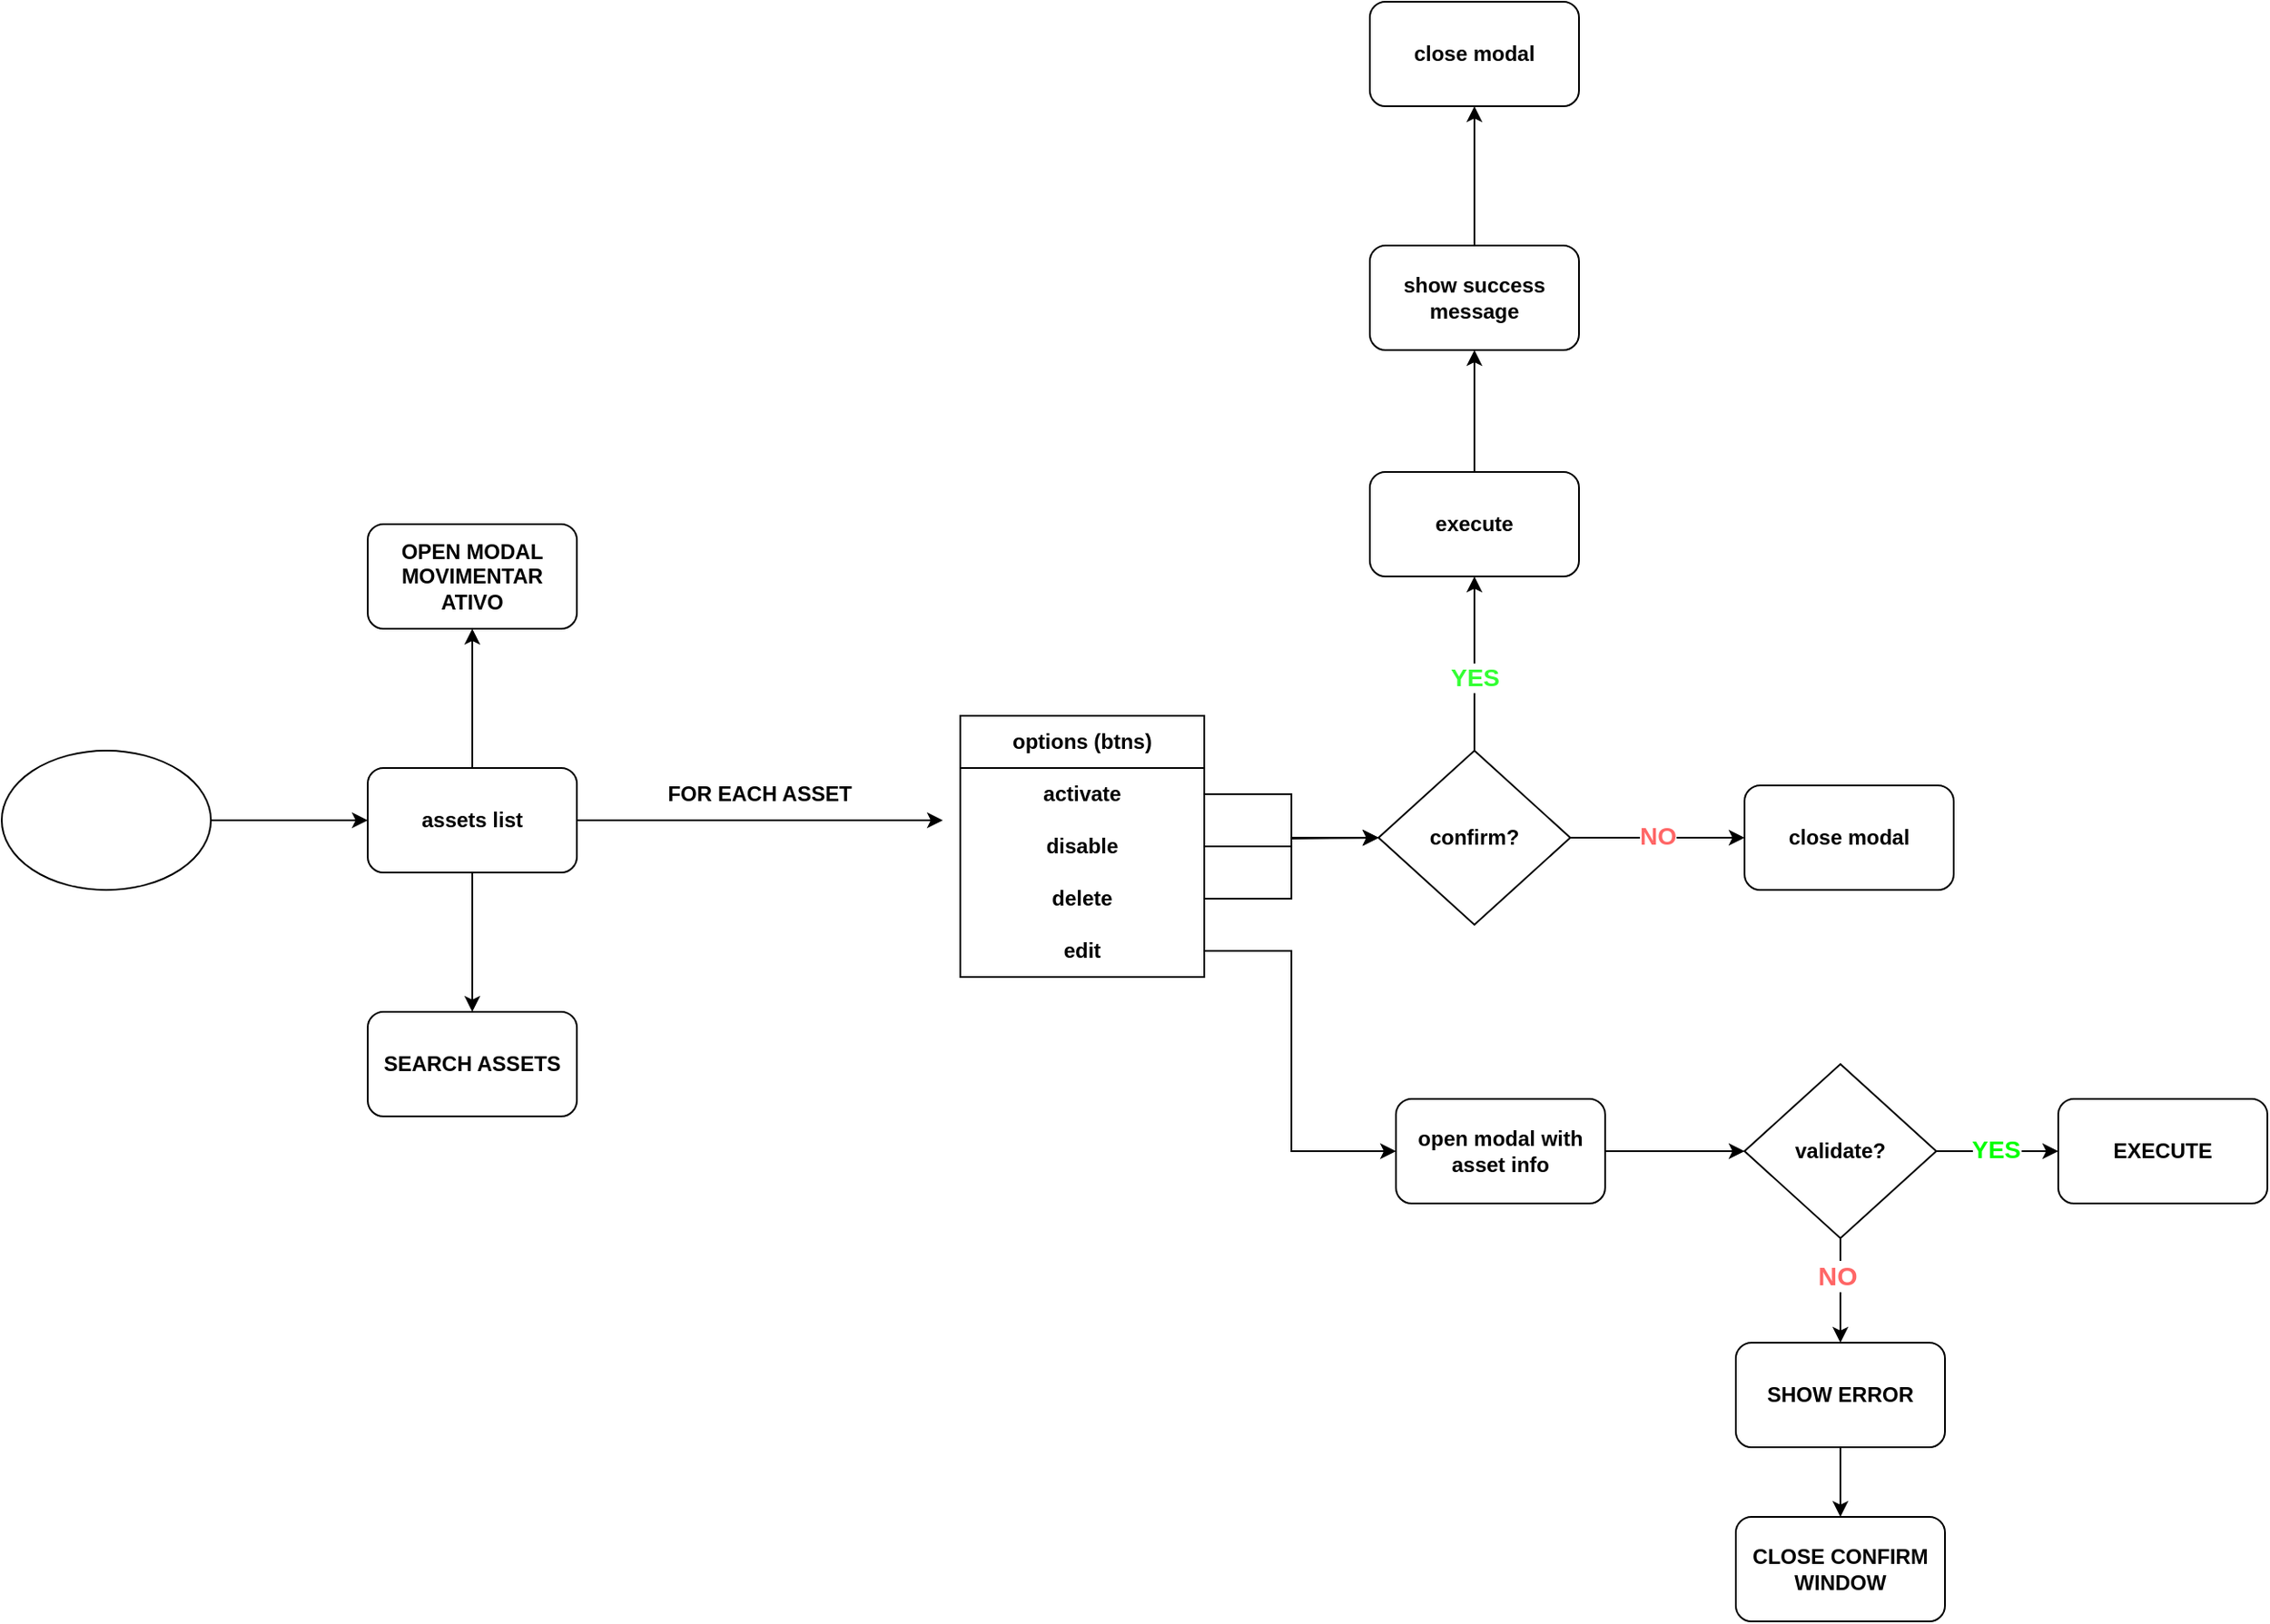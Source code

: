<mxfile version="24.8.3">
  <diagram name="Page-1" id="Lg7OvXt3kj4zF9bIyfe0">
    <mxGraphModel dx="2277" dy="1458" grid="1" gridSize="10" guides="1" tooltips="1" connect="1" arrows="1" fold="1" page="1" pageScale="1" pageWidth="1169" pageHeight="827" math="0" shadow="0">
      <root>
        <mxCell id="0" />
        <mxCell id="1" parent="0" />
        <mxCell id="ci3b5TTThc14Hmr34_X9-3" style="edgeStyle=orthogonalEdgeStyle;rounded=0;orthogonalLoop=1;jettySize=auto;html=1;entryX=0;entryY=0.5;entryDx=0;entryDy=0;" parent="1" source="ci3b5TTThc14Hmr34_X9-1" target="ci3b5TTThc14Hmr34_X9-2" edge="1">
          <mxGeometry relative="1" as="geometry" />
        </mxCell>
        <mxCell id="ci3b5TTThc14Hmr34_X9-1" value="" style="ellipse;whiteSpace=wrap;html=1;" parent="1" vertex="1">
          <mxGeometry x="-90" y="30" width="120" height="80" as="geometry" />
        </mxCell>
        <mxCell id="ci3b5TTThc14Hmr34_X9-8" style="edgeStyle=orthogonalEdgeStyle;rounded=0;orthogonalLoop=1;jettySize=auto;html=1;" parent="1" source="ci3b5TTThc14Hmr34_X9-2" edge="1">
          <mxGeometry relative="1" as="geometry">
            <mxPoint x="450" y="70" as="targetPoint" />
          </mxGeometry>
        </mxCell>
        <mxCell id="JAn3YFs3t6qd0V5HGAAI-11" value="" style="edgeStyle=orthogonalEdgeStyle;rounded=0;orthogonalLoop=1;jettySize=auto;html=1;" edge="1" parent="1" source="ci3b5TTThc14Hmr34_X9-2" target="JAn3YFs3t6qd0V5HGAAI-10">
          <mxGeometry relative="1" as="geometry" />
        </mxCell>
        <mxCell id="JAn3YFs3t6qd0V5HGAAI-20" value="" style="edgeStyle=orthogonalEdgeStyle;rounded=0;orthogonalLoop=1;jettySize=auto;html=1;" edge="1" parent="1" source="ci3b5TTThc14Hmr34_X9-2" target="JAn3YFs3t6qd0V5HGAAI-19">
          <mxGeometry relative="1" as="geometry" />
        </mxCell>
        <mxCell id="ci3b5TTThc14Hmr34_X9-2" value="assets list" style="rounded=1;whiteSpace=wrap;html=1;fontStyle=1" parent="1" vertex="1">
          <mxGeometry x="120" y="40" width="120" height="60" as="geometry" />
        </mxCell>
        <mxCell id="ci3b5TTThc14Hmr34_X9-4" value="options (btns)" style="swimlane;fontStyle=1;childLayout=stackLayout;horizontal=1;startSize=30;horizontalStack=0;resizeParent=1;resizeParentMax=0;resizeLast=0;collapsible=1;marginBottom=0;whiteSpace=wrap;html=1;" parent="1" vertex="1">
          <mxGeometry x="460" y="10" width="140" height="150" as="geometry" />
        </mxCell>
        <mxCell id="ci3b5TTThc14Hmr34_X9-17" style="edgeStyle=orthogonalEdgeStyle;rounded=0;orthogonalLoop=1;jettySize=auto;html=1;exitX=1;exitY=0.5;exitDx=0;exitDy=0;" parent="ci3b5TTThc14Hmr34_X9-4" source="ci3b5TTThc14Hmr34_X9-5" edge="1">
          <mxGeometry relative="1" as="geometry">
            <mxPoint x="240" y="70" as="targetPoint" />
            <Array as="points">
              <mxPoint x="190" y="45" />
              <mxPoint x="190" y="70" />
            </Array>
          </mxGeometry>
        </mxCell>
        <mxCell id="ci3b5TTThc14Hmr34_X9-5" value="activate" style="text;strokeColor=none;fillColor=none;align=center;verticalAlign=middle;spacingLeft=4;spacingRight=4;overflow=hidden;points=[[0,0.5],[1,0.5]];portConstraint=eastwest;rotatable=0;whiteSpace=wrap;html=1;fontStyle=1" parent="ci3b5TTThc14Hmr34_X9-4" vertex="1">
          <mxGeometry y="30" width="140" height="30" as="geometry" />
        </mxCell>
        <mxCell id="ci3b5TTThc14Hmr34_X9-16" style="edgeStyle=orthogonalEdgeStyle;rounded=0;orthogonalLoop=1;jettySize=auto;html=1;exitX=1;exitY=0.5;exitDx=0;exitDy=0;" parent="ci3b5TTThc14Hmr34_X9-4" source="ci3b5TTThc14Hmr34_X9-6" edge="1">
          <mxGeometry relative="1" as="geometry">
            <mxPoint x="240" y="70" as="targetPoint" />
          </mxGeometry>
        </mxCell>
        <mxCell id="ci3b5TTThc14Hmr34_X9-6" value="disable" style="text;strokeColor=none;fillColor=none;align=center;verticalAlign=middle;spacingLeft=4;spacingRight=4;overflow=hidden;points=[[0,0.5],[1,0.5]];portConstraint=eastwest;rotatable=0;whiteSpace=wrap;html=1;fontStyle=1" parent="ci3b5TTThc14Hmr34_X9-4" vertex="1">
          <mxGeometry y="60" width="140" height="30" as="geometry" />
        </mxCell>
        <mxCell id="ci3b5TTThc14Hmr34_X9-7" value="delete" style="text;strokeColor=none;fillColor=none;align=center;verticalAlign=middle;spacingLeft=4;spacingRight=4;overflow=hidden;points=[[0,0.5],[1,0.5]];portConstraint=eastwest;rotatable=0;whiteSpace=wrap;html=1;fontStyle=1" parent="ci3b5TTThc14Hmr34_X9-4" vertex="1">
          <mxGeometry y="90" width="140" height="30" as="geometry" />
        </mxCell>
        <mxCell id="ci3b5TTThc14Hmr34_X9-9" value="edit" style="text;strokeColor=none;fillColor=none;align=center;verticalAlign=middle;spacingLeft=4;spacingRight=4;overflow=hidden;points=[[0,0.5],[1,0.5]];portConstraint=eastwest;rotatable=0;whiteSpace=wrap;html=1;fontStyle=1" parent="ci3b5TTThc14Hmr34_X9-4" vertex="1">
          <mxGeometry y="120" width="140" height="30" as="geometry" />
        </mxCell>
        <mxCell id="ci3b5TTThc14Hmr34_X9-19" value="" style="edgeStyle=orthogonalEdgeStyle;rounded=0;orthogonalLoop=1;jettySize=auto;html=1;" parent="1" source="ci3b5TTThc14Hmr34_X9-14" edge="1">
          <mxGeometry relative="1" as="geometry">
            <mxPoint x="755" y="-70" as="targetPoint" />
          </mxGeometry>
        </mxCell>
        <mxCell id="ci3b5TTThc14Hmr34_X9-21" value="&lt;font size=&quot;1&quot; color=&quot;#33ff33&quot;&gt;&lt;b style=&quot;font-size: 14px;&quot;&gt;YES&lt;/b&gt;&lt;/font&gt;" style="edgeLabel;html=1;align=center;verticalAlign=middle;resizable=0;points=[];" parent="ci3b5TTThc14Hmr34_X9-19" vertex="1" connectable="0">
          <mxGeometry x="-0.155" relative="1" as="geometry">
            <mxPoint as="offset" />
          </mxGeometry>
        </mxCell>
        <mxCell id="ci3b5TTThc14Hmr34_X9-23" style="edgeStyle=orthogonalEdgeStyle;rounded=0;orthogonalLoop=1;jettySize=auto;html=1;entryX=0;entryY=0.5;entryDx=0;entryDy=0;" parent="1" source="ci3b5TTThc14Hmr34_X9-14" target="ci3b5TTThc14Hmr34_X9-22" edge="1">
          <mxGeometry relative="1" as="geometry" />
        </mxCell>
        <mxCell id="ci3b5TTThc14Hmr34_X9-24" value="&lt;font style=&quot;font-size: 14px;&quot; color=&quot;#ff6666&quot;&gt;NO&lt;/font&gt;" style="edgeLabel;html=1;align=center;verticalAlign=middle;resizable=0;points=[];fontStyle=1" parent="ci3b5TTThc14Hmr34_X9-23" vertex="1" connectable="0">
          <mxGeometry x="-0.005" y="1" relative="1" as="geometry">
            <mxPoint as="offset" />
          </mxGeometry>
        </mxCell>
        <mxCell id="ci3b5TTThc14Hmr34_X9-14" value="confirm?" style="rhombus;whiteSpace=wrap;html=1;fontStyle=1" parent="1" vertex="1">
          <mxGeometry x="700" y="30" width="110" height="100" as="geometry" />
        </mxCell>
        <mxCell id="ci3b5TTThc14Hmr34_X9-15" style="edgeStyle=orthogonalEdgeStyle;rounded=0;orthogonalLoop=1;jettySize=auto;html=1;exitX=1;exitY=0.5;exitDx=0;exitDy=0;" parent="1" source="ci3b5TTThc14Hmr34_X9-7" target="ci3b5TTThc14Hmr34_X9-14" edge="1">
          <mxGeometry relative="1" as="geometry" />
        </mxCell>
        <mxCell id="ci3b5TTThc14Hmr34_X9-34" value="" style="edgeStyle=orthogonalEdgeStyle;rounded=0;orthogonalLoop=1;jettySize=auto;html=1;" parent="1" source="ci3b5TTThc14Hmr34_X9-20" target="ci3b5TTThc14Hmr34_X9-33" edge="1">
          <mxGeometry relative="1" as="geometry" />
        </mxCell>
        <mxCell id="ci3b5TTThc14Hmr34_X9-20" value="execute" style="rounded=1;whiteSpace=wrap;html=1;fontStyle=1" parent="1" vertex="1">
          <mxGeometry x="695" y="-130" width="120" height="60" as="geometry" />
        </mxCell>
        <mxCell id="ci3b5TTThc14Hmr34_X9-22" value="close modal" style="rounded=1;whiteSpace=wrap;html=1;fontStyle=1" parent="1" vertex="1">
          <mxGeometry x="910" y="50" width="120" height="60" as="geometry" />
        </mxCell>
        <mxCell id="ci3b5TTThc14Hmr34_X9-28" style="edgeStyle=orthogonalEdgeStyle;rounded=0;orthogonalLoop=1;jettySize=auto;html=1;entryX=0;entryY=0.5;entryDx=0;entryDy=0;" parent="1" source="ci3b5TTThc14Hmr34_X9-26" target="ci3b5TTThc14Hmr34_X9-29" edge="1">
          <mxGeometry relative="1" as="geometry">
            <mxPoint x="900" y="260.0" as="targetPoint" />
          </mxGeometry>
        </mxCell>
        <mxCell id="ci3b5TTThc14Hmr34_X9-26" value="open modal with asset info" style="rounded=1;whiteSpace=wrap;html=1;fontStyle=1" parent="1" vertex="1">
          <mxGeometry x="710" y="230" width="120" height="60" as="geometry" />
        </mxCell>
        <mxCell id="ci3b5TTThc14Hmr34_X9-25" style="edgeStyle=orthogonalEdgeStyle;rounded=0;orthogonalLoop=1;jettySize=auto;html=1;entryX=0;entryY=0.5;entryDx=0;entryDy=0;" parent="1" source="ci3b5TTThc14Hmr34_X9-9" target="ci3b5TTThc14Hmr34_X9-26" edge="1">
          <mxGeometry relative="1" as="geometry">
            <mxPoint x="700" y="190" as="targetPoint" />
            <Array as="points">
              <mxPoint x="650" y="145" />
              <mxPoint x="650" y="260" />
            </Array>
          </mxGeometry>
        </mxCell>
        <mxCell id="ci3b5TTThc14Hmr34_X9-31" style="edgeStyle=orthogonalEdgeStyle;rounded=0;orthogonalLoop=1;jettySize=auto;html=1;entryX=0;entryY=0.5;entryDx=0;entryDy=0;" parent="1" source="ci3b5TTThc14Hmr34_X9-29" target="ci3b5TTThc14Hmr34_X9-30" edge="1">
          <mxGeometry relative="1" as="geometry" />
        </mxCell>
        <mxCell id="ci3b5TTThc14Hmr34_X9-32" value="&lt;font size=&quot;1&quot; color=&quot;#00ff00&quot;&gt;&lt;b style=&quot;font-size: 14px;&quot;&gt;YES&lt;/b&gt;&lt;/font&gt;" style="edgeLabel;html=1;align=center;verticalAlign=middle;resizable=0;points=[];" parent="ci3b5TTThc14Hmr34_X9-31" vertex="1" connectable="0">
          <mxGeometry x="-0.022" y="1" relative="1" as="geometry">
            <mxPoint as="offset" />
          </mxGeometry>
        </mxCell>
        <mxCell id="qxFZKJnwnPM8_OUHx0Zc-7" style="edgeStyle=orthogonalEdgeStyle;rounded=0;orthogonalLoop=1;jettySize=auto;html=1;" parent="1" source="ci3b5TTThc14Hmr34_X9-29" edge="1">
          <mxGeometry relative="1" as="geometry">
            <mxPoint x="965" y="370" as="targetPoint" />
          </mxGeometry>
        </mxCell>
        <mxCell id="qxFZKJnwnPM8_OUHx0Zc-9" value="&lt;font style=&quot;font-size: 15px;&quot; color=&quot;#ff6666&quot;&gt;NO&lt;/font&gt;" style="edgeLabel;html=1;align=center;verticalAlign=middle;resizable=0;points=[];fontStyle=1" parent="qxFZKJnwnPM8_OUHx0Zc-7" vertex="1" connectable="0">
          <mxGeometry x="-0.328" y="-2" relative="1" as="geometry">
            <mxPoint as="offset" />
          </mxGeometry>
        </mxCell>
        <mxCell id="ci3b5TTThc14Hmr34_X9-29" value="validate?" style="rhombus;whiteSpace=wrap;html=1;fontStyle=1" parent="1" vertex="1">
          <mxGeometry x="910" y="210" width="110" height="100" as="geometry" />
        </mxCell>
        <mxCell id="ci3b5TTThc14Hmr34_X9-30" value="EXECUTE" style="rounded=1;whiteSpace=wrap;html=1;fontStyle=1" parent="1" vertex="1">
          <mxGeometry x="1090" y="230" width="120" height="60" as="geometry" />
        </mxCell>
        <mxCell id="qxFZKJnwnPM8_OUHx0Zc-2" value="" style="edgeStyle=orthogonalEdgeStyle;rounded=0;orthogonalLoop=1;jettySize=auto;html=1;" parent="1" source="ci3b5TTThc14Hmr34_X9-33" target="qxFZKJnwnPM8_OUHx0Zc-1" edge="1">
          <mxGeometry relative="1" as="geometry" />
        </mxCell>
        <mxCell id="ci3b5TTThc14Hmr34_X9-33" value="show success message" style="rounded=1;whiteSpace=wrap;html=1;fontStyle=1" parent="1" vertex="1">
          <mxGeometry x="695" y="-260" width="120" height="60" as="geometry" />
        </mxCell>
        <mxCell id="qxFZKJnwnPM8_OUHx0Zc-1" value="close modal" style="whiteSpace=wrap;html=1;rounded=1;fontStyle=1;" parent="1" vertex="1">
          <mxGeometry x="695" y="-400" width="120" height="60" as="geometry" />
        </mxCell>
        <mxCell id="qxFZKJnwnPM8_OUHx0Zc-11" value="" style="edgeStyle=orthogonalEdgeStyle;rounded=0;orthogonalLoop=1;jettySize=auto;html=1;" parent="1" source="qxFZKJnwnPM8_OUHx0Zc-8" target="qxFZKJnwnPM8_OUHx0Zc-10" edge="1">
          <mxGeometry relative="1" as="geometry" />
        </mxCell>
        <mxCell id="qxFZKJnwnPM8_OUHx0Zc-8" value="SHOW ERROR" style="rounded=1;whiteSpace=wrap;html=1;fontStyle=1" parent="1" vertex="1">
          <mxGeometry x="905" y="370" width="120" height="60" as="geometry" />
        </mxCell>
        <mxCell id="qxFZKJnwnPM8_OUHx0Zc-10" value="CLOSE CONFIRM WINDOW" style="rounded=1;whiteSpace=wrap;html=1;fontStyle=1" parent="1" vertex="1">
          <mxGeometry x="905" y="470" width="120" height="60" as="geometry" />
        </mxCell>
        <mxCell id="JAn3YFs3t6qd0V5HGAAI-2" value="FOR EACH ASSET" style="text;html=1;align=center;verticalAlign=middle;whiteSpace=wrap;rounded=0;fontStyle=1" vertex="1" parent="1">
          <mxGeometry x="290" y="40" width="110" height="30" as="geometry" />
        </mxCell>
        <mxCell id="JAn3YFs3t6qd0V5HGAAI-10" value="OPEN MODAL&lt;br&gt;MOVIMENTAR ATIVO" style="rounded=1;whiteSpace=wrap;html=1;fontStyle=1" vertex="1" parent="1">
          <mxGeometry x="120" y="-100" width="120" height="60" as="geometry" />
        </mxCell>
        <mxCell id="JAn3YFs3t6qd0V5HGAAI-19" value="SEARCH ASSETS" style="rounded=1;whiteSpace=wrap;html=1;fontStyle=1" vertex="1" parent="1">
          <mxGeometry x="120" y="180" width="120" height="60" as="geometry" />
        </mxCell>
      </root>
    </mxGraphModel>
  </diagram>
</mxfile>
